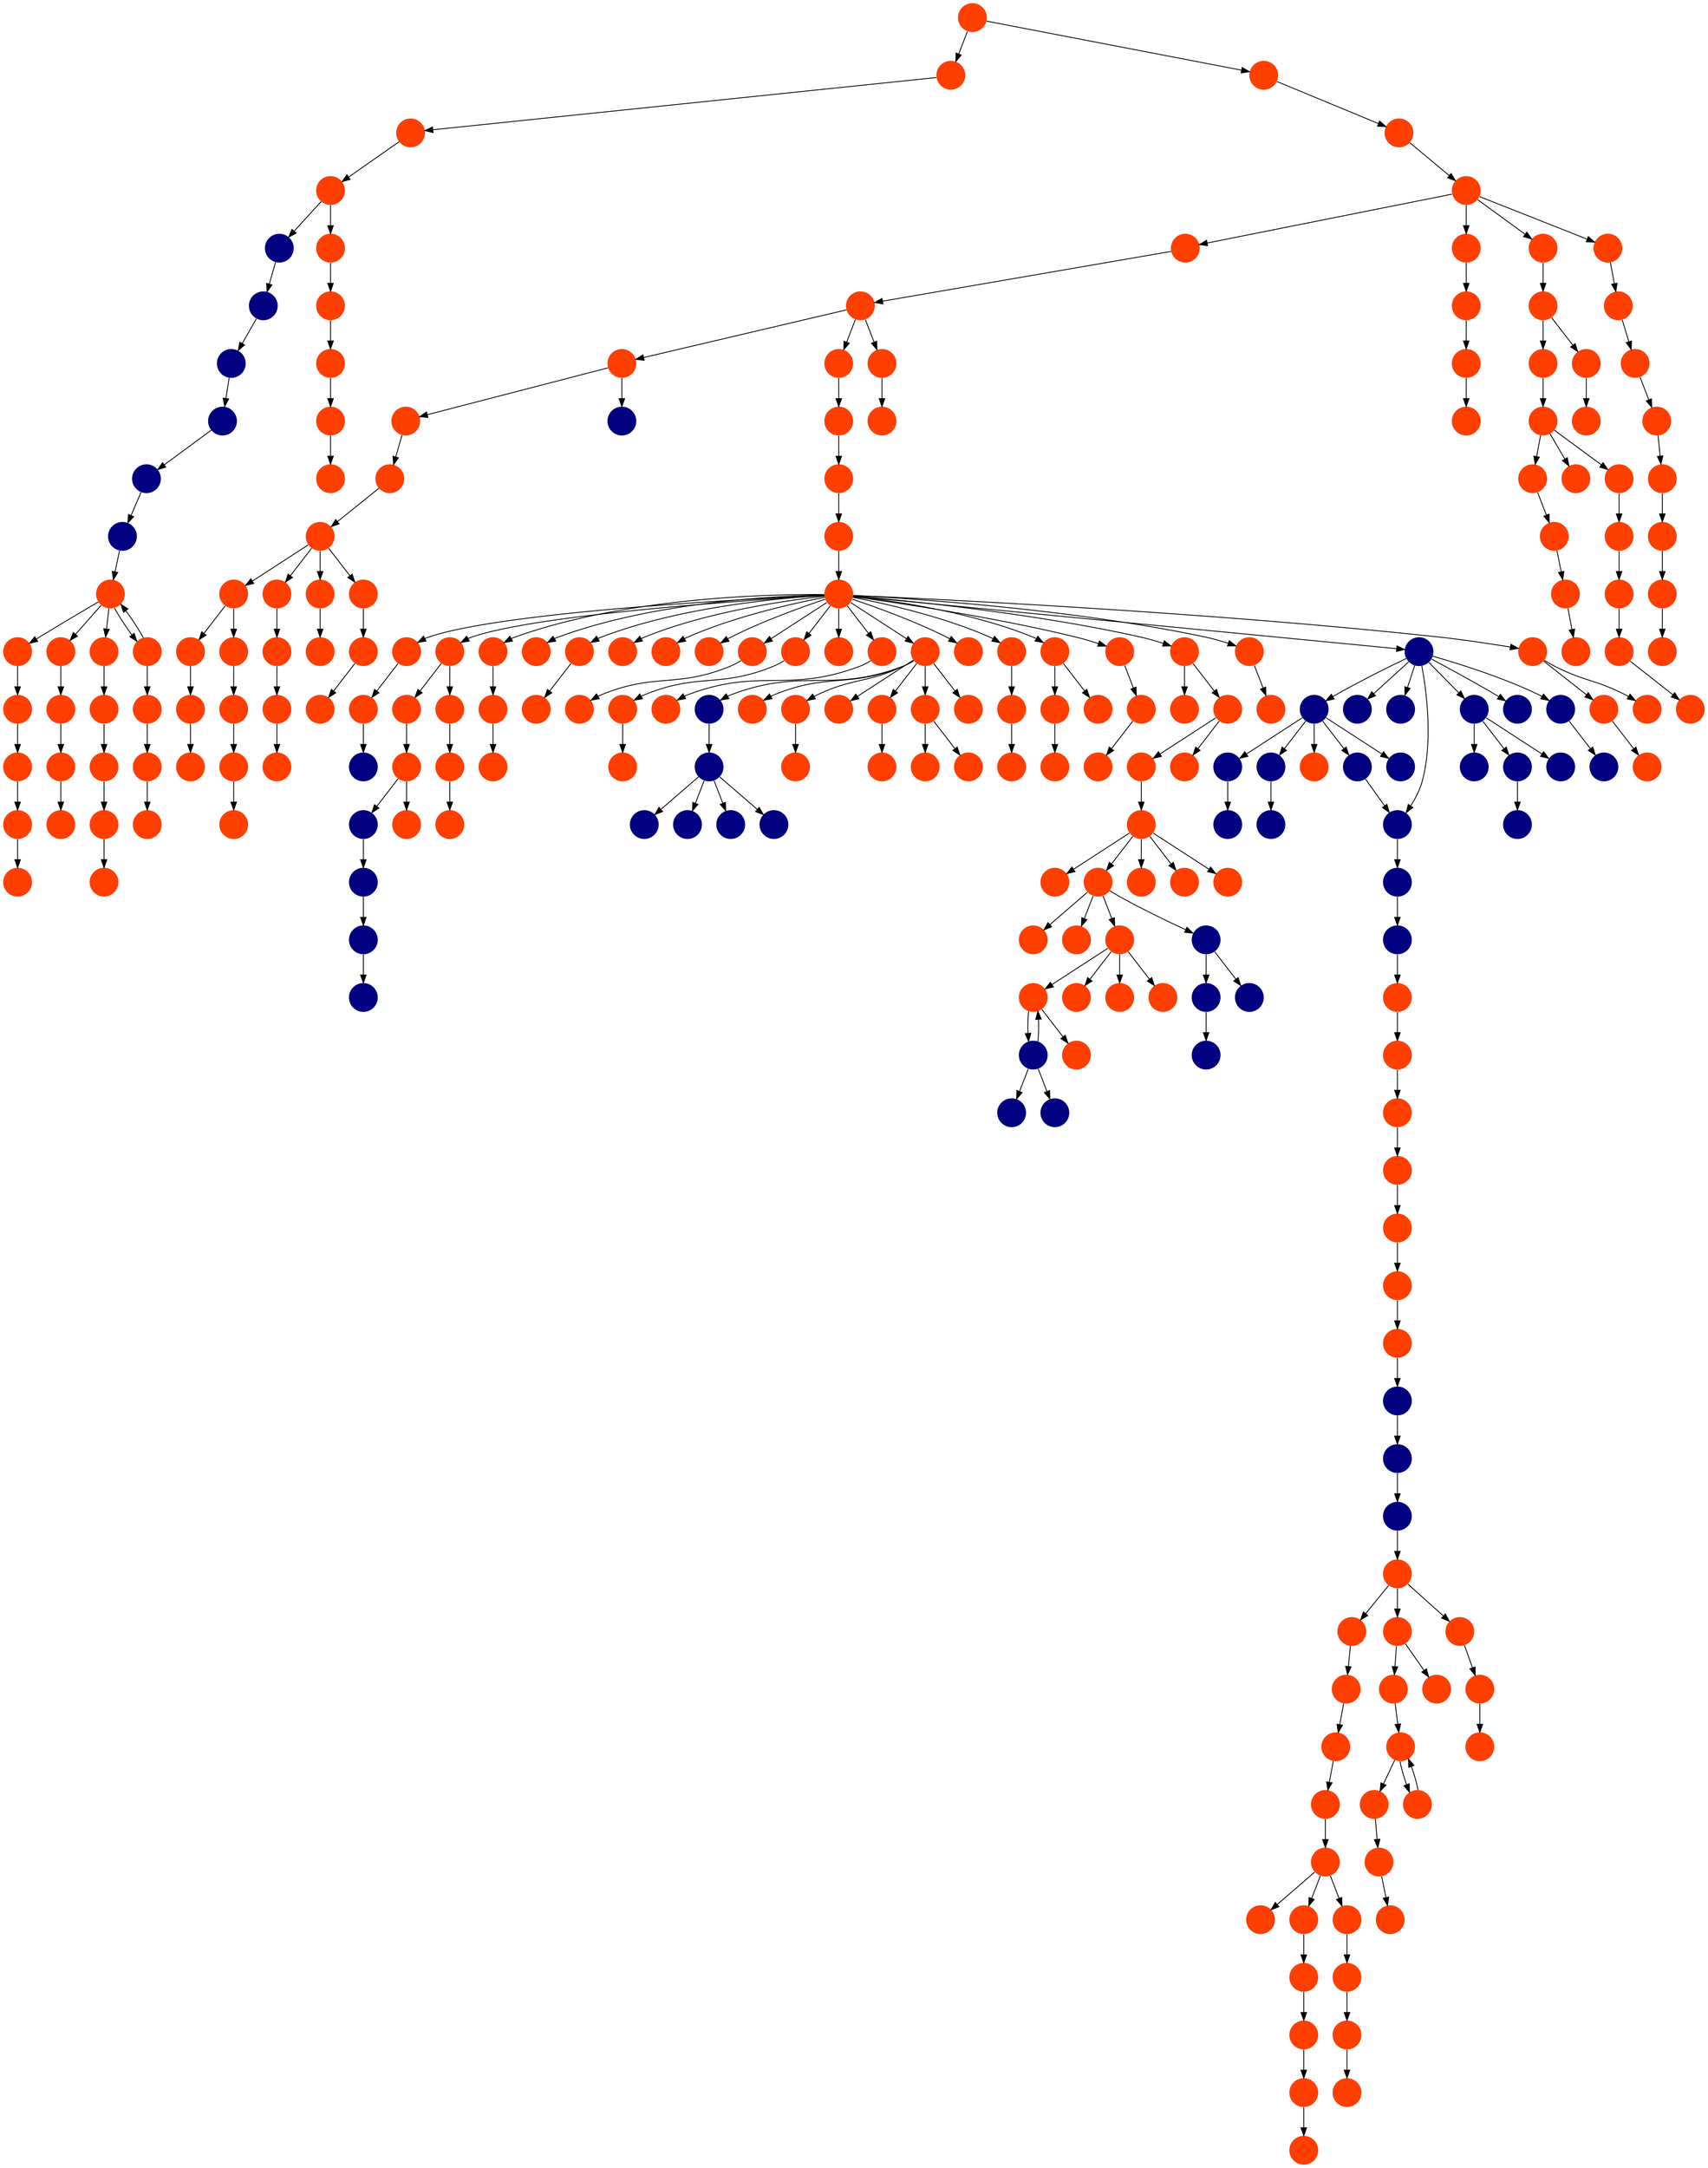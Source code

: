 digraph{
0 [tooltip = "T", penwidth = 0, style = filled, fillcolor = "#ff3f00", shape = circle, label = ""]
1 [tooltip = "T", penwidth = 0, style = filled, fillcolor = "#ff3f00", shape = circle, label = ""]
2 [tooltip = "A", penwidth = 0, style = filled, fillcolor = "#000080", shape = circle, label = ""]
3 [tooltip = "A", penwidth = 0, style = filled, fillcolor = "#000080", shape = circle, label = ""]
4 [tooltip = "A", penwidth = 0, style = filled, fillcolor = "#000080", shape = circle, label = ""]
5 [tooltip = "T", penwidth = 0, style = filled, fillcolor = "#ff3f00", shape = circle, label = ""]
6 [tooltip = "T", penwidth = 0, style = filled, fillcolor = "#ff3f00", shape = circle, label = ""]
7 [tooltip = "T", penwidth = 0, style = filled, fillcolor = "#ff3f00", shape = circle, label = ""]
8 [tooltip = "A", penwidth = 0, style = filled, fillcolor = "#000080", shape = circle, label = ""]
9 [tooltip = "T", penwidth = 0, style = filled, fillcolor = "#ff3f00", shape = circle, label = ""]
10 [tooltip = "T", penwidth = 0, style = filled, fillcolor = "#ff3f00", shape = circle, label = ""]
11 [tooltip = "A", penwidth = 0, style = filled, fillcolor = "#000080", shape = circle, label = ""]
12 [tooltip = "A", penwidth = 0, style = filled, fillcolor = "#000080", shape = circle, label = ""]
13 [tooltip = "T", penwidth = 0, style = filled, fillcolor = "#ff3f00", shape = circle, label = ""]
14 [tooltip = "T", penwidth = 0, style = filled, fillcolor = "#ff3f00", shape = circle, label = ""]
15 [tooltip = "T", penwidth = 0, style = filled, fillcolor = "#ff3f00", shape = circle, label = ""]
16 [tooltip = "T", penwidth = 0, style = filled, fillcolor = "#ff3f00", shape = circle, label = ""]
17 [tooltip = "T", penwidth = 0, style = filled, fillcolor = "#ff3f00", shape = circle, label = ""]
18 [tooltip = "T", penwidth = 0, style = filled, fillcolor = "#ff3f00", shape = circle, label = ""]
19 [tooltip = "T", penwidth = 0, style = filled, fillcolor = "#ff3f00", shape = circle, label = ""]
20 [tooltip = "T", penwidth = 0, style = filled, fillcolor = "#ff3f00", shape = circle, label = ""]
21 [tooltip = "T", penwidth = 0, style = filled, fillcolor = "#ff3f00", shape = circle, label = ""]
22 [tooltip = "T", penwidth = 0, style = filled, fillcolor = "#ff3f00", shape = circle, label = ""]
23 [tooltip = "T", penwidth = 0, style = filled, fillcolor = "#ff3f00", shape = circle, label = ""]
24 [tooltip = "T", penwidth = 0, style = filled, fillcolor = "#ff3f00", shape = circle, label = ""]
25 [tooltip = "A", penwidth = 0, style = filled, fillcolor = "#000080", shape = circle, label = ""]
26 [tooltip = "T", penwidth = 0, style = filled, fillcolor = "#ff3f00", shape = circle, label = ""]
27 [tooltip = "A", penwidth = 0, style = filled, fillcolor = "#000080", shape = circle, label = ""]
28 [tooltip = "T", penwidth = 0, style = filled, fillcolor = "#ff3f00", shape = circle, label = ""]
29 [tooltip = "T", penwidth = 0, style = filled, fillcolor = "#ff3f00", shape = circle, label = ""]
30 [tooltip = "T", penwidth = 0, style = filled, fillcolor = "#ff3f00", shape = circle, label = ""]
31 [tooltip = "A", penwidth = 0, style = filled, fillcolor = "#000080", shape = circle, label = ""]
32 [tooltip = "T", penwidth = 0, style = filled, fillcolor = "#ff3f00", shape = circle, label = ""]
33 [tooltip = "T", penwidth = 0, style = filled, fillcolor = "#ff3f00", shape = circle, label = ""]
34 [tooltip = "T", penwidth = 0, style = filled, fillcolor = "#ff3f00", shape = circle, label = ""]
35 [tooltip = "A", penwidth = 0, style = filled, fillcolor = "#000080", shape = circle, label = ""]
36 [tooltip = "T", penwidth = 0, style = filled, fillcolor = "#ff3f00", shape = circle, label = ""]
37 [tooltip = "T", penwidth = 0, style = filled, fillcolor = "#ff3f00", shape = circle, label = ""]
38 [tooltip = "A", penwidth = 0, style = filled, fillcolor = "#000080", shape = circle, label = ""]
39 [tooltip = "T", penwidth = 0, style = filled, fillcolor = "#ff3f00", shape = circle, label = ""]
40 [tooltip = "T", penwidth = 0, style = filled, fillcolor = "#ff3f00", shape = circle, label = ""]
41 [tooltip = "T", penwidth = 0, style = filled, fillcolor = "#ff3f00", shape = circle, label = ""]
42 [tooltip = "T", penwidth = 0, style = filled, fillcolor = "#ff3f00", shape = circle, label = ""]
43 [tooltip = "T", penwidth = 0, style = filled, fillcolor = "#ff3f00", shape = circle, label = ""]
44 [tooltip = "T", penwidth = 0, style = filled, fillcolor = "#ff3f00", shape = circle, label = ""]
45 [tooltip = "T", penwidth = 0, style = filled, fillcolor = "#ff3f00", shape = circle, label = ""]
46 [tooltip = "T", penwidth = 0, style = filled, fillcolor = "#ff3f00", shape = circle, label = ""]
47 [tooltip = "T", penwidth = 0, style = filled, fillcolor = "#ff3f00", shape = circle, label = ""]
48 [tooltip = "T", penwidth = 0, style = filled, fillcolor = "#ff3f00", shape = circle, label = ""]
49 [tooltip = "T", penwidth = 0, style = filled, fillcolor = "#ff3f00", shape = circle, label = ""]
50 [tooltip = "A", penwidth = 0, style = filled, fillcolor = "#000080", shape = circle, label = ""]
51 [tooltip = "T", penwidth = 0, style = filled, fillcolor = "#ff3f00", shape = circle, label = ""]
52 [tooltip = "T", penwidth = 0, style = filled, fillcolor = "#ff3f00", shape = circle, label = ""]
53 [tooltip = "T", penwidth = 0, style = filled, fillcolor = "#ff3f00", shape = circle, label = ""]
54 [tooltip = "T", penwidth = 0, style = filled, fillcolor = "#ff3f00", shape = circle, label = ""]
55 [tooltip = "T", penwidth = 0, style = filled, fillcolor = "#ff3f00", shape = circle, label = ""]
56 [tooltip = "A", penwidth = 0, style = filled, fillcolor = "#000080", shape = circle, label = ""]
57 [tooltip = "A", penwidth = 0, style = filled, fillcolor = "#000080", shape = circle, label = ""]
58 [tooltip = "T", penwidth = 0, style = filled, fillcolor = "#ff3f00", shape = circle, label = ""]
59 [tooltip = "T", penwidth = 0, style = filled, fillcolor = "#ff3f00", shape = circle, label = ""]
60 [tooltip = "T", penwidth = 0, style = filled, fillcolor = "#ff3f00", shape = circle, label = ""]
61 [tooltip = "T", penwidth = 0, style = filled, fillcolor = "#ff3f00", shape = circle, label = ""]
62 [tooltip = "T", penwidth = 0, style = filled, fillcolor = "#ff3f00", shape = circle, label = ""]
63 [tooltip = "T", penwidth = 0, style = filled, fillcolor = "#ff3f00", shape = circle, label = ""]
64 [tooltip = "A", penwidth = 0, style = filled, fillcolor = "#000080", shape = circle, label = ""]
65 [tooltip = "T", penwidth = 0, style = filled, fillcolor = "#ff3f00", shape = circle, label = ""]
66 [tooltip = "A", penwidth = 0, style = filled, fillcolor = "#000080", shape = circle, label = ""]
67 [tooltip = "T", penwidth = 0, style = filled, fillcolor = "#ff3f00", shape = circle, label = ""]
68 [tooltip = "T", penwidth = 0, style = filled, fillcolor = "#ff3f00", shape = circle, label = ""]
69 [tooltip = "A", penwidth = 0, style = filled, fillcolor = "#000080", shape = circle, label = ""]
70 [tooltip = "A", penwidth = 0, style = filled, fillcolor = "#000080", shape = circle, label = ""]
71 [tooltip = "A", penwidth = 0, style = filled, fillcolor = "#000080", shape = circle, label = ""]
72 [tooltip = "T", penwidth = 0, style = filled, fillcolor = "#ff3f00", shape = circle, label = ""]
73 [tooltip = "T", penwidth = 0, style = filled, fillcolor = "#ff3f00", shape = circle, label = ""]
74 [tooltip = "T", penwidth = 0, style = filled, fillcolor = "#ff3f00", shape = circle, label = ""]
75 [tooltip = "T", penwidth = 0, style = filled, fillcolor = "#ff3f00", shape = circle, label = ""]
76 [tooltip = "T", penwidth = 0, style = filled, fillcolor = "#ff3f00", shape = circle, label = ""]
77 [tooltip = "T", penwidth = 0, style = filled, fillcolor = "#ff3f00", shape = circle, label = ""]
78 [tooltip = "A", penwidth = 0, style = filled, fillcolor = "#000080", shape = circle, label = ""]
79 [tooltip = "A", penwidth = 0, style = filled, fillcolor = "#000080", shape = circle, label = ""]
80 [tooltip = "T", penwidth = 0, style = filled, fillcolor = "#ff3f00", shape = circle, label = ""]
81 [tooltip = "T", penwidth = 0, style = filled, fillcolor = "#ff3f00", shape = circle, label = ""]
82 [tooltip = "A", penwidth = 0, style = filled, fillcolor = "#000080", shape = circle, label = ""]
83 [tooltip = "T", penwidth = 0, style = filled, fillcolor = "#ff3f00", shape = circle, label = ""]
84 [tooltip = "T", penwidth = 0, style = filled, fillcolor = "#ff3f00", shape = circle, label = ""]
85 [tooltip = "T", penwidth = 0, style = filled, fillcolor = "#ff3f00", shape = circle, label = ""]
86 [tooltip = "T", penwidth = 0, style = filled, fillcolor = "#ff3f00", shape = circle, label = ""]
87 [tooltip = "A", penwidth = 0, style = filled, fillcolor = "#000080", shape = circle, label = ""]
88 [tooltip = "T", penwidth = 0, style = filled, fillcolor = "#ff3f00", shape = circle, label = ""]
89 [tooltip = "T", penwidth = 0, style = filled, fillcolor = "#ff3f00", shape = circle, label = ""]
90 [tooltip = "A", penwidth = 0, style = filled, fillcolor = "#000080", shape = circle, label = ""]
91 [tooltip = "T", penwidth = 0, style = filled, fillcolor = "#ff3f00", shape = circle, label = ""]
92 [tooltip = "T", penwidth = 0, style = filled, fillcolor = "#ff3f00", shape = circle, label = ""]
93 [tooltip = "A", penwidth = 0, style = filled, fillcolor = "#000080", shape = circle, label = ""]
94 [tooltip = "T", penwidth = 0, style = filled, fillcolor = "#ff3f00", shape = circle, label = ""]
95 [tooltip = "T", penwidth = 0, style = filled, fillcolor = "#ff3f00", shape = circle, label = ""]
96 [tooltip = "A", penwidth = 0, style = filled, fillcolor = "#000080", shape = circle, label = ""]
97 [tooltip = "A", penwidth = 0, style = filled, fillcolor = "#000080", shape = circle, label = ""]
98 [tooltip = "T", penwidth = 0, style = filled, fillcolor = "#ff3f00", shape = circle, label = ""]
99 [tooltip = "A", penwidth = 0, style = filled, fillcolor = "#000080", shape = circle, label = ""]
100 [tooltip = "T", penwidth = 0, style = filled, fillcolor = "#ff3f00", shape = circle, label = ""]
101 [tooltip = "T", penwidth = 0, style = filled, fillcolor = "#ff3f00", shape = circle, label = ""]
102 [tooltip = "T", penwidth = 0, style = filled, fillcolor = "#ff3f00", shape = circle, label = ""]
103 [tooltip = "T", penwidth = 0, style = filled, fillcolor = "#ff3f00", shape = circle, label = ""]
104 [tooltip = "T", penwidth = 0, style = filled, fillcolor = "#ff3f00", shape = circle, label = ""]
105 [tooltip = "T", penwidth = 0, style = filled, fillcolor = "#ff3f00", shape = circle, label = ""]
106 [tooltip = "T", penwidth = 0, style = filled, fillcolor = "#ff3f00", shape = circle, label = ""]
107 [tooltip = "T", penwidth = 0, style = filled, fillcolor = "#ff3f00", shape = circle, label = ""]
108 [tooltip = "T", penwidth = 0, style = filled, fillcolor = "#ff3f00", shape = circle, label = ""]
109 [tooltip = "T", penwidth = 0, style = filled, fillcolor = "#ff3f00", shape = circle, label = ""]
110 [tooltip = "A", penwidth = 0, style = filled, fillcolor = "#000080", shape = circle, label = ""]
111 [tooltip = "T", penwidth = 0, style = filled, fillcolor = "#ff3f00", shape = circle, label = ""]
112 [tooltip = "T", penwidth = 0, style = filled, fillcolor = "#ff3f00", shape = circle, label = ""]
113 [tooltip = "T", penwidth = 0, style = filled, fillcolor = "#ff3f00", shape = circle, label = ""]
114 [tooltip = "A", penwidth = 0, style = filled, fillcolor = "#000080", shape = circle, label = ""]
115 [tooltip = "T", penwidth = 0, style = filled, fillcolor = "#ff3f00", shape = circle, label = ""]
116 [tooltip = "A", penwidth = 0, style = filled, fillcolor = "#000080", shape = circle, label = ""]
117 [tooltip = "T", penwidth = 0, style = filled, fillcolor = "#ff3f00", shape = circle, label = ""]
118 [tooltip = "A", penwidth = 0, style = filled, fillcolor = "#000080", shape = circle, label = ""]
119 [tooltip = "A", penwidth = 0, style = filled, fillcolor = "#000080", shape = circle, label = ""]
120 [tooltip = "T", penwidth = 0, style = filled, fillcolor = "#ff3f00", shape = circle, label = ""]
121 [tooltip = "A", penwidth = 0, style = filled, fillcolor = "#000080", shape = circle, label = ""]
122 [tooltip = "T", penwidth = 0, style = filled, fillcolor = "#ff3f00", shape = circle, label = ""]
123 [tooltip = "T", penwidth = 0, style = filled, fillcolor = "#ff3f00", shape = circle, label = ""]
124 [tooltip = "A", penwidth = 0, style = filled, fillcolor = "#000080", shape = circle, label = ""]
125 [tooltip = "T", penwidth = 0, style = filled, fillcolor = "#ff3f00", shape = circle, label = ""]
126 [tooltip = "T", penwidth = 0, style = filled, fillcolor = "#ff3f00", shape = circle, label = ""]
127 [tooltip = "T", penwidth = 0, style = filled, fillcolor = "#ff3f00", shape = circle, label = ""]
128 [tooltip = "A", penwidth = 0, style = filled, fillcolor = "#000080", shape = circle, label = ""]
129 [tooltip = "T", penwidth = 0, style = filled, fillcolor = "#ff3f00", shape = circle, label = ""]
130 [tooltip = "T", penwidth = 0, style = filled, fillcolor = "#ff3f00", shape = circle, label = ""]
131 [tooltip = "T", penwidth = 0, style = filled, fillcolor = "#ff3f00", shape = circle, label = ""]
132 [tooltip = "T", penwidth = 0, style = filled, fillcolor = "#ff3f00", shape = circle, label = ""]
133 [tooltip = "T", penwidth = 0, style = filled, fillcolor = "#ff3f00", shape = circle, label = ""]
134 [tooltip = "A", penwidth = 0, style = filled, fillcolor = "#000080", shape = circle, label = ""]
135 [tooltip = "T", penwidth = 0, style = filled, fillcolor = "#ff3f00", shape = circle, label = ""]
136 [tooltip = "T", penwidth = 0, style = filled, fillcolor = "#ff3f00", shape = circle, label = ""]
137 [tooltip = "T", penwidth = 0, style = filled, fillcolor = "#ff3f00", shape = circle, label = ""]
138 [tooltip = "T", penwidth = 0, style = filled, fillcolor = "#ff3f00", shape = circle, label = ""]
139 [tooltip = "T", penwidth = 0, style = filled, fillcolor = "#ff3f00", shape = circle, label = ""]
140 [tooltip = "T", penwidth = 0, style = filled, fillcolor = "#ff3f00", shape = circle, label = ""]
141 [tooltip = "T", penwidth = 0, style = filled, fillcolor = "#ff3f00", shape = circle, label = ""]
142 [tooltip = "T", penwidth = 0, style = filled, fillcolor = "#ff3f00", shape = circle, label = ""]
143 [tooltip = "T", penwidth = 0, style = filled, fillcolor = "#ff3f00", shape = circle, label = ""]
144 [tooltip = "T", penwidth = 0, style = filled, fillcolor = "#ff3f00", shape = circle, label = ""]
145 [tooltip = "T", penwidth = 0, style = filled, fillcolor = "#ff3f00", shape = circle, label = ""]
146 [tooltip = "A", penwidth = 0, style = filled, fillcolor = "#000080", shape = circle, label = ""]
147 [tooltip = "T", penwidth = 0, style = filled, fillcolor = "#ff3f00", shape = circle, label = ""]
148 [tooltip = "A", penwidth = 0, style = filled, fillcolor = "#000080", shape = circle, label = ""]
149 [tooltip = "T", penwidth = 0, style = filled, fillcolor = "#ff3f00", shape = circle, label = ""]
150 [tooltip = "T", penwidth = 0, style = filled, fillcolor = "#ff3f00", shape = circle, label = ""]
151 [tooltip = "T", penwidth = 0, style = filled, fillcolor = "#ff3f00", shape = circle, label = ""]
152 [tooltip = "A", penwidth = 0, style = filled, fillcolor = "#000080", shape = circle, label = ""]
153 [tooltip = "T", penwidth = 0, style = filled, fillcolor = "#ff3f00", shape = circle, label = ""]
154 [tooltip = "T", penwidth = 0, style = filled, fillcolor = "#ff3f00", shape = circle, label = ""]
155 [tooltip = "T", penwidth = 0, style = filled, fillcolor = "#ff3f00", shape = circle, label = ""]
156 [tooltip = "T", penwidth = 0, style = filled, fillcolor = "#ff3f00", shape = circle, label = ""]
157 [tooltip = "T", penwidth = 0, style = filled, fillcolor = "#ff3f00", shape = circle, label = ""]
158 [tooltip = "A", penwidth = 0, style = filled, fillcolor = "#000080", shape = circle, label = ""]
159 [tooltip = "T", penwidth = 0, style = filled, fillcolor = "#ff3f00", shape = circle, label = ""]
160 [tooltip = "T", penwidth = 0, style = filled, fillcolor = "#ff3f00", shape = circle, label = ""]
161 [tooltip = "A", penwidth = 0, style = filled, fillcolor = "#000080", shape = circle, label = ""]
162 [tooltip = "T", penwidth = 0, style = filled, fillcolor = "#ff3f00", shape = circle, label = ""]
163 [tooltip = "T", penwidth = 0, style = filled, fillcolor = "#ff3f00", shape = circle, label = ""]
164 [tooltip = "T", penwidth = 0, style = filled, fillcolor = "#ff3f00", shape = circle, label = ""]
165 [tooltip = "T", penwidth = 0, style = filled, fillcolor = "#ff3f00", shape = circle, label = ""]
166 [tooltip = "T", penwidth = 0, style = filled, fillcolor = "#ff3f00", shape = circle, label = ""]
167 [tooltip = "T", penwidth = 0, style = filled, fillcolor = "#ff3f00", shape = circle, label = ""]
168 [tooltip = "T", penwidth = 0, style = filled, fillcolor = "#ff3f00", shape = circle, label = ""]
169 [tooltip = "T", penwidth = 0, style = filled, fillcolor = "#ff3f00", shape = circle, label = ""]
170 [tooltip = "T", penwidth = 0, style = filled, fillcolor = "#ff3f00", shape = circle, label = ""]
171 [tooltip = "T", penwidth = 0, style = filled, fillcolor = "#ff3f00", shape = circle, label = ""]
172 [tooltip = "T", penwidth = 0, style = filled, fillcolor = "#ff3f00", shape = circle, label = ""]
173 [tooltip = "T", penwidth = 0, style = filled, fillcolor = "#ff3f00", shape = circle, label = ""]
174 [tooltip = "T", penwidth = 0, style = filled, fillcolor = "#ff3f00", shape = circle, label = ""]
175 [tooltip = "T", penwidth = 0, style = filled, fillcolor = "#ff3f00", shape = circle, label = ""]
176 [tooltip = "T", penwidth = 0, style = filled, fillcolor = "#ff3f00", shape = circle, label = ""]
177 [tooltip = "T", penwidth = 0, style = filled, fillcolor = "#ff3f00", shape = circle, label = ""]
178 [tooltip = "T", penwidth = 0, style = filled, fillcolor = "#ff3f00", shape = circle, label = ""]
179 [tooltip = "T", penwidth = 0, style = filled, fillcolor = "#ff3f00", shape = circle, label = ""]
180 [tooltip = "T", penwidth = 0, style = filled, fillcolor = "#ff3f00", shape = circle, label = ""]
181 [tooltip = "T", penwidth = 0, style = filled, fillcolor = "#ff3f00", shape = circle, label = ""]
182 [tooltip = "T", penwidth = 0, style = filled, fillcolor = "#ff3f00", shape = circle, label = ""]
183 [tooltip = "A", penwidth = 0, style = filled, fillcolor = "#000080", shape = circle, label = ""]
184 [tooltip = "T", penwidth = 0, style = filled, fillcolor = "#ff3f00", shape = circle, label = ""]
185 [tooltip = "T", penwidth = 0, style = filled, fillcolor = "#ff3f00", shape = circle, label = ""]
186 [tooltip = "T", penwidth = 0, style = filled, fillcolor = "#ff3f00", shape = circle, label = ""]
187 [tooltip = "T", penwidth = 0, style = filled, fillcolor = "#ff3f00", shape = circle, label = ""]
188 [tooltip = "T", penwidth = 0, style = filled, fillcolor = "#ff3f00", shape = circle, label = ""]
189 [tooltip = "T", penwidth = 0, style = filled, fillcolor = "#ff3f00", shape = circle, label = ""]
190 [tooltip = "T", penwidth = 0, style = filled, fillcolor = "#ff3f00", shape = circle, label = ""]
191 [tooltip = "T", penwidth = 0, style = filled, fillcolor = "#ff3f00", shape = circle, label = ""]
192 [tooltip = "T", penwidth = 0, style = filled, fillcolor = "#ff3f00", shape = circle, label = ""]
193 [tooltip = "T", penwidth = 0, style = filled, fillcolor = "#ff3f00", shape = circle, label = ""]
194 [tooltip = "T", penwidth = 0, style = filled, fillcolor = "#ff3f00", shape = circle, label = ""]
195 [tooltip = "T", penwidth = 0, style = filled, fillcolor = "#ff3f00", shape = circle, label = ""]
196 [tooltip = "T", penwidth = 0, style = filled, fillcolor = "#ff3f00", shape = circle, label = ""]
197 [tooltip = "T", penwidth = 0, style = filled, fillcolor = "#ff3f00", shape = circle, label = ""]
198 [tooltip = "T", penwidth = 0, style = filled, fillcolor = "#ff3f00", shape = circle, label = ""]
199 [tooltip = "T", penwidth = 0, style = filled, fillcolor = "#ff3f00", shape = circle, label = ""]
200 [tooltip = "T", penwidth = 0, style = filled, fillcolor = "#ff3f00", shape = circle, label = ""]
201 [tooltip = "T", penwidth = 0, style = filled, fillcolor = "#ff3f00", shape = circle, label = ""]
202 [tooltip = "T", penwidth = 0, style = filled, fillcolor = "#ff3f00", shape = circle, label = ""]
203 [tooltip = "T", penwidth = 0, style = filled, fillcolor = "#ff3f00", shape = circle, label = ""]
204 [tooltip = "T", penwidth = 0, style = filled, fillcolor = "#ff3f00", shape = circle, label = ""]
205 [tooltip = "T", penwidth = 0, style = filled, fillcolor = "#ff3f00", shape = circle, label = ""]
206 [tooltip = "T", penwidth = 0, style = filled, fillcolor = "#ff3f00", shape = circle, label = ""]
207 [tooltip = "T", penwidth = 0, style = filled, fillcolor = "#ff3f00", shape = circle, label = ""]
208 [tooltip = "T", penwidth = 0, style = filled, fillcolor = "#ff3f00", shape = circle, label = ""]
209 [tooltip = "T", penwidth = 0, style = filled, fillcolor = "#ff3f00", shape = circle, label = ""]
210 [tooltip = "T", penwidth = 0, style = filled, fillcolor = "#ff3f00", shape = circle, label = ""]
211 [tooltip = "T", penwidth = 0, style = filled, fillcolor = "#ff3f00", shape = circle, label = ""]
212 [tooltip = "A", penwidth = 0, style = filled, fillcolor = "#000080", shape = circle, label = ""]
213 [tooltip = "T", penwidth = 0, style = filled, fillcolor = "#ff3f00", shape = circle, label = ""]
214 [tooltip = "T", penwidth = 0, style = filled, fillcolor = "#ff3f00", shape = circle, label = ""]
215 [tooltip = "T", penwidth = 0, style = filled, fillcolor = "#ff3f00", shape = circle, label = ""]
216 [tooltip = "A", penwidth = 0, style = filled, fillcolor = "#000080", shape = circle, label = ""]
217 [tooltip = "T", penwidth = 0, style = filled, fillcolor = "#ff3f00", shape = circle, label = ""]
218 [tooltip = "T", penwidth = 0, style = filled, fillcolor = "#ff3f00", shape = circle, label = ""]
219 [tooltip = "T", penwidth = 0, style = filled, fillcolor = "#ff3f00", shape = circle, label = ""]
220 [tooltip = "T", penwidth = 0, style = filled, fillcolor = "#ff3f00", shape = circle, label = ""]
221 [tooltip = "T", penwidth = 0, style = filled, fillcolor = "#ff3f00", shape = circle, label = ""]
222 [tooltip = "T", penwidth = 0, style = filled, fillcolor = "#ff3f00", shape = circle, label = ""]
223 [tooltip = "T", penwidth = 0, style = filled, fillcolor = "#ff3f00", shape = circle, label = ""]
224 [tooltip = "T", penwidth = 0, style = filled, fillcolor = "#ff3f00", shape = circle, label = ""]
225 [tooltip = "T", penwidth = 0, style = filled, fillcolor = "#ff3f00", shape = circle, label = ""]
226 [tooltip = "T", penwidth = 0, style = filled, fillcolor = "#ff3f00", shape = circle, label = ""]
227 [tooltip = "T", penwidth = 0, style = filled, fillcolor = "#ff3f00", shape = circle, label = ""]
228 [tooltip = "T", penwidth = 0, style = filled, fillcolor = "#ff3f00", shape = circle, label = ""]
229 [tooltip = "T", penwidth = 0, style = filled, fillcolor = "#ff3f00", shape = circle, label = ""]
230 [tooltip = "A", penwidth = 0, style = filled, fillcolor = "#000080", shape = circle, label = ""]
231 [tooltip = "T", penwidth = 0, style = filled, fillcolor = "#ff3f00", shape = circle, label = ""]
232 [tooltip = "A", penwidth = 0, style = filled, fillcolor = "#000080", shape = circle, label = ""]
233 [tooltip = "T", penwidth = 0, style = filled, fillcolor = "#ff3f00", shape = circle, label = ""]
234 [tooltip = "A", penwidth = 0, style = filled, fillcolor = "#000080", shape = circle, label = ""]
235 [tooltip = "T", penwidth = 0, style = filled, fillcolor = "#ff3f00", shape = circle, label = ""]
236 [tooltip = "T", penwidth = 0, style = filled, fillcolor = "#ff3f00", shape = circle, label = ""]
237 [tooltip = "T", penwidth = 0, style = filled, fillcolor = "#ff3f00", shape = circle, label = ""]
238 [tooltip = "T", penwidth = 0, style = filled, fillcolor = "#ff3f00", shape = circle, label = ""]
239 [tooltip = "T", penwidth = 0, style = filled, fillcolor = "#ff3f00", shape = circle, label = ""]
240 [tooltip = "T", penwidth = 0, style = filled, fillcolor = "#ff3f00", shape = circle, label = ""]
241 [tooltip = "T", penwidth = 0, style = filled, fillcolor = "#ff3f00", shape = circle, label = ""]
242 [tooltip = "T", penwidth = 0, style = filled, fillcolor = "#ff3f00", shape = circle, label = ""]
243 [tooltip = "A", penwidth = 0, style = filled, fillcolor = "#000080", shape = circle, label = ""]
244 [tooltip = "T", penwidth = 0, style = filled, fillcolor = "#ff3f00", shape = circle, label = ""]
245 [tooltip = "T", penwidth = 0, style = filled, fillcolor = "#ff3f00", shape = circle, label = ""]
146 -> 78
0 -> 20
91 -> 24
70 -> 31
184 -> 219
243 -> 230
231 -> 39
72 -> 30
122 -> 46
154 -> 139
45 -> 190
0 -> 98
160 -> 55
233 -> 45
112 -> 159
33 -> 205
206 -> 153
6 -> 10
0 -> 17
241 -> 245
238 -> 103
36 -> 12
45 -> 61
101 -> 182
189 -> 138
156 -> 6
55 -> 100
8 -> 57
10 -> 75
1 -> 172
70 -> 134
61 -> 126
185 -> 165
215 -> 22
10 -> 70
23 -> 72
168 -> 163
54 -> 14
92 -> 239
31 -> 87
177 -> 204
8 -> 38
55 -> 56
196 -> 216
108 -> 195
0 -> 1
191 -> 198
38 -> 99
6 -> 60
115 -> 154
120 -> 48
50 -> 90
65 -> 133
181 -> 127
126 -> 208
226 -> 185
170 -> 224
138 -> 198
217 -> 88
162 -> 102
211 -> 200
17 -> 197
8 -> 117
235 -> 164
88 -> 242
244 -> 227
35 -> 96
0 -> 135
132 -> 80
114 -> 93
12 -> 36
186 -> 235
16 -> 116
181 -> 166
11 -> 4
95 -> 94
225 -> 43
1 -> 33
18 -> 129
6 -> 83
182 -> 76
0 -> 21
229 -> 37
198 -> 191
47 -> 171
110 -> 121
35 -> 161
66 -> 11
6 -> 32
10 -> 47
129 -> 51
183 -> 146
101 -> 123
7 -> 156
19 -> 140
187 -> 214
35 -> 152
175 -> 187
53 -> 58
0 -> 186
101 -> 16
37 -> 137
0 -> 18
147 -> 174
22 -> 132
57 -> 110
8 -> 114
88 -> 236
133 -> 118
8 -> 69
96 -> 124
1 -> 66
41 -> 173
240 -> 203
13 -> 184
35 -> 64
190 -> 231
201 -> 141
173 -> 112
0 -> 81
13 -> 199
208 -> 143
97 -> 13
47 -> 36
159 -> 62
181 -> 142
0 -> 155
84 -> 44
189 -> 157
227 -> 86
237 -> 206
41 -> 168
7 -> 109
140 -> 217
210 -> 196
35 -> 8
197 -> 52
47 -> 104
149 -> 101
21 -> 144
44 -> 202
64 -> 3
35 -> 110
125 -> 59
0 -> 65
30 -> 108
115 -> 169
0 -> 218
0 -> 15
140 -> 201
71 -> 158
1 -> 26
137 -> 131
46 -> 178
220 -> 151
39 -> 106
119 -> 173
11 -> 2
11 -> 27
16 -> 241
245 -> 181
123 -> 89
12 -> 25
0 -> 84
127 -> 177
199 -> 228
1 -> 9
198 -> 237
232 -> 188
36 -> 63
180 -> 192
1 -> 225
89 -> 92
242 -> 170
219 -> 240
0 -> 85
45 -> 149
108 -> 71
64 -> 50
203 -> 115
173 -> 209
158 -> 234
11 -> 148
0 -> 238
21 -> 7
224 -> 193
6 -> 68
73 -> 95
64 -> 128
222 -> 175
188 -> 222
176 -> 233
81 -> 160
239 -> 0
81 -> 226
230 -> 119
54 -> 136
228 -> 67
98 -> 130
213 -> 179
223 -> 28
0 -> 54
1 -> 40
115 -> 211
10 -> 74
33 -> 77
192 -> 147
143 -> 213
200 -> 53
209 -> 194
194 -> 223
142 -> 122
136 -> 113
88 -> 107
163 -> 145
0 -> 29
221 -> 244
80 -> 167
181 -> 120
0 -> 150
173 -> 215
142 -> 229
139 -> 220
195 -> 221
234 -> 243
12 -> 79
62 -> 125
13 -> 189
18 -> 105
26 -> 42
121 -> 232
58 -> 34
0 -> 162
216 -> 212
166 -> 73
236 -> 180
23 -> 176
47 -> 111
212 -> 97
35 -> 82
179 -> 207
214 -> 210
56 -> 183
45 -> 19
173 -> 41
0 -> 35
29 -> 5
20 -> 91
207 -> 49
}